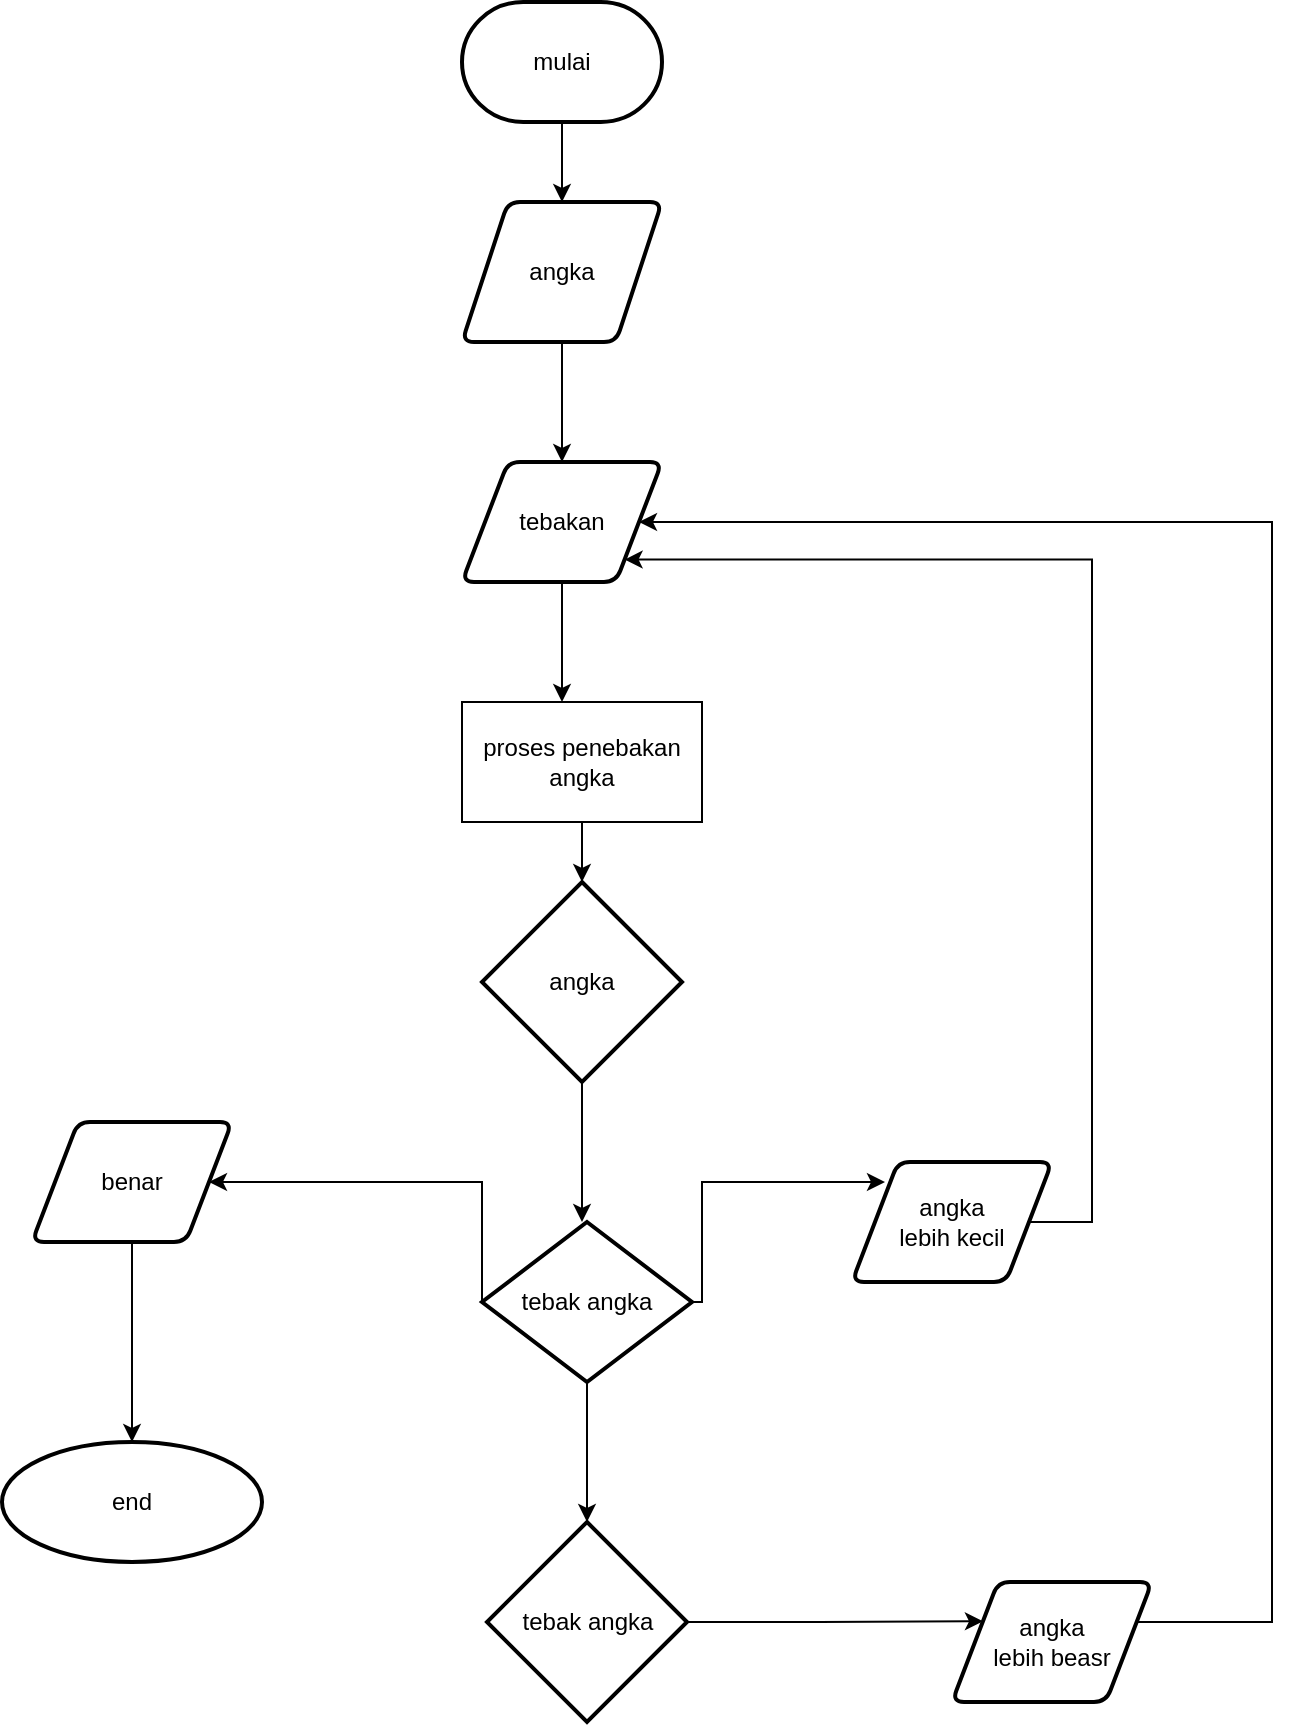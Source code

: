 <mxfile version="22.0.2" type="device">
  <diagram name="Page-1" id="c6DGYNcXeDEvjtfrQAtQ">
    <mxGraphModel dx="880" dy="425" grid="1" gridSize="10" guides="1" tooltips="1" connect="1" arrows="1" fold="1" page="1" pageScale="1" pageWidth="850" pageHeight="1100" math="0" shadow="0">
      <root>
        <mxCell id="0" />
        <mxCell id="1" parent="0" />
        <mxCell id="uxnmQPmZIg7GJF8UvDhy-25" style="edgeStyle=orthogonalEdgeStyle;rounded=0;orthogonalLoop=1;jettySize=auto;html=1;entryX=0.5;entryY=0;entryDx=0;entryDy=0;" edge="1" parent="1" source="uxnmQPmZIg7GJF8UvDhy-2" target="uxnmQPmZIg7GJF8UvDhy-6">
          <mxGeometry relative="1" as="geometry" />
        </mxCell>
        <mxCell id="uxnmQPmZIg7GJF8UvDhy-2" value="mulai" style="strokeWidth=2;html=1;shape=mxgraph.flowchart.terminator;whiteSpace=wrap;" vertex="1" parent="1">
          <mxGeometry x="365" y="110" width="100" height="60" as="geometry" />
        </mxCell>
        <mxCell id="uxnmQPmZIg7GJF8UvDhy-26" style="edgeStyle=orthogonalEdgeStyle;rounded=0;orthogonalLoop=1;jettySize=auto;html=1;entryX=0.5;entryY=0;entryDx=0;entryDy=0;" edge="1" parent="1" source="uxnmQPmZIg7GJF8UvDhy-6" target="uxnmQPmZIg7GJF8UvDhy-17">
          <mxGeometry relative="1" as="geometry" />
        </mxCell>
        <mxCell id="uxnmQPmZIg7GJF8UvDhy-6" value="angka" style="shape=parallelogram;html=1;strokeWidth=2;perimeter=parallelogramPerimeter;whiteSpace=wrap;rounded=1;arcSize=12;size=0.23;" vertex="1" parent="1">
          <mxGeometry x="365" y="210" width="100" height="70" as="geometry" />
        </mxCell>
        <mxCell id="uxnmQPmZIg7GJF8UvDhy-32" style="edgeStyle=orthogonalEdgeStyle;rounded=0;orthogonalLoop=1;jettySize=auto;html=1;exitX=0.5;exitY=1;exitDx=0;exitDy=0;exitPerimeter=0;" edge="1" parent="1" source="uxnmQPmZIg7GJF8UvDhy-11" target="uxnmQPmZIg7GJF8UvDhy-22">
          <mxGeometry relative="1" as="geometry">
            <Array as="points">
              <mxPoint x="430" y="720" />
              <mxPoint x="430" y="720" />
            </Array>
          </mxGeometry>
        </mxCell>
        <mxCell id="uxnmQPmZIg7GJF8UvDhy-11" value="angka" style="strokeWidth=2;html=1;shape=mxgraph.flowchart.decision;whiteSpace=wrap;" vertex="1" parent="1">
          <mxGeometry x="375" y="550" width="100" height="100" as="geometry" />
        </mxCell>
        <mxCell id="uxnmQPmZIg7GJF8UvDhy-27" style="edgeStyle=orthogonalEdgeStyle;rounded=0;orthogonalLoop=1;jettySize=auto;html=1;" edge="1" parent="1" source="uxnmQPmZIg7GJF8UvDhy-17" target="uxnmQPmZIg7GJF8UvDhy-18">
          <mxGeometry relative="1" as="geometry">
            <Array as="points">
              <mxPoint x="425" y="460" />
              <mxPoint x="425" y="460" />
            </Array>
          </mxGeometry>
        </mxCell>
        <mxCell id="uxnmQPmZIg7GJF8UvDhy-17" value="tebakan" style="shape=parallelogram;html=1;strokeWidth=2;perimeter=parallelogramPerimeter;whiteSpace=wrap;rounded=1;arcSize=12;size=0.23;" vertex="1" parent="1">
          <mxGeometry x="365" y="340" width="100" height="60" as="geometry" />
        </mxCell>
        <mxCell id="uxnmQPmZIg7GJF8UvDhy-41" style="edgeStyle=orthogonalEdgeStyle;rounded=0;orthogonalLoop=1;jettySize=auto;html=1;exitX=0.5;exitY=1;exitDx=0;exitDy=0;" edge="1" parent="1" source="uxnmQPmZIg7GJF8UvDhy-18">
          <mxGeometry relative="1" as="geometry">
            <mxPoint x="425" y="550" as="targetPoint" />
          </mxGeometry>
        </mxCell>
        <mxCell id="uxnmQPmZIg7GJF8UvDhy-18" value="proses penebakan angka" style="rounded=0;whiteSpace=wrap;html=1;" vertex="1" parent="1">
          <mxGeometry x="365" y="460" width="120" height="60" as="geometry" />
        </mxCell>
        <mxCell id="uxnmQPmZIg7GJF8UvDhy-19" value="benar" style="shape=parallelogram;html=1;strokeWidth=2;perimeter=parallelogramPerimeter;whiteSpace=wrap;rounded=1;arcSize=12;size=0.23;" vertex="1" parent="1">
          <mxGeometry x="150" y="670" width="100" height="60" as="geometry" />
        </mxCell>
        <mxCell id="uxnmQPmZIg7GJF8UvDhy-20" value="end" style="strokeWidth=2;html=1;shape=mxgraph.flowchart.start_1;whiteSpace=wrap;" vertex="1" parent="1">
          <mxGeometry x="135" y="830" width="130" height="60" as="geometry" />
        </mxCell>
        <mxCell id="uxnmQPmZIg7GJF8UvDhy-49" style="edgeStyle=orthogonalEdgeStyle;rounded=0;orthogonalLoop=1;jettySize=auto;html=1;entryX=0;entryY=0.25;entryDx=0;entryDy=0;" edge="1" parent="1" source="uxnmQPmZIg7GJF8UvDhy-21" target="uxnmQPmZIg7GJF8UvDhy-24">
          <mxGeometry relative="1" as="geometry" />
        </mxCell>
        <mxCell id="uxnmQPmZIg7GJF8UvDhy-21" value="tebak angka" style="strokeWidth=2;html=1;shape=mxgraph.flowchart.decision;whiteSpace=wrap;" vertex="1" parent="1">
          <mxGeometry x="377.5" y="870" width="100" height="100" as="geometry" />
        </mxCell>
        <mxCell id="uxnmQPmZIg7GJF8UvDhy-34" style="edgeStyle=orthogonalEdgeStyle;rounded=0;orthogonalLoop=1;jettySize=auto;html=1;exitX=1;exitY=0.5;exitDx=0;exitDy=0;exitPerimeter=0;" edge="1" parent="1">
          <mxGeometry relative="1" as="geometry">
            <mxPoint x="480" y="760" as="sourcePoint" />
            <mxPoint x="576.5" y="700" as="targetPoint" />
            <Array as="points">
              <mxPoint x="485" y="760" />
              <mxPoint x="485" y="700" />
            </Array>
          </mxGeometry>
        </mxCell>
        <mxCell id="uxnmQPmZIg7GJF8UvDhy-38" style="edgeStyle=orthogonalEdgeStyle;rounded=0;orthogonalLoop=1;jettySize=auto;html=1;exitX=0;exitY=0.5;exitDx=0;exitDy=0;exitPerimeter=0;" edge="1" parent="1" source="uxnmQPmZIg7GJF8UvDhy-22" target="uxnmQPmZIg7GJF8UvDhy-19">
          <mxGeometry relative="1" as="geometry">
            <Array as="points">
              <mxPoint x="375" y="700" />
            </Array>
          </mxGeometry>
        </mxCell>
        <mxCell id="uxnmQPmZIg7GJF8UvDhy-47" style="edgeStyle=orthogonalEdgeStyle;rounded=0;orthogonalLoop=1;jettySize=auto;html=1;" edge="1" parent="1" source="uxnmQPmZIg7GJF8UvDhy-22" target="uxnmQPmZIg7GJF8UvDhy-21">
          <mxGeometry relative="1" as="geometry" />
        </mxCell>
        <mxCell id="uxnmQPmZIg7GJF8UvDhy-22" value="tebak angka" style="strokeWidth=2;html=1;shape=mxgraph.flowchart.decision;whiteSpace=wrap;" vertex="1" parent="1">
          <mxGeometry x="375" y="720" width="105" height="80" as="geometry" />
        </mxCell>
        <mxCell id="uxnmQPmZIg7GJF8UvDhy-37" style="edgeStyle=orthogonalEdgeStyle;rounded=0;orthogonalLoop=1;jettySize=auto;html=1;exitX=1;exitY=0.5;exitDx=0;exitDy=0;entryX=1;entryY=1;entryDx=0;entryDy=0;" edge="1" parent="1" source="uxnmQPmZIg7GJF8UvDhy-23" target="uxnmQPmZIg7GJF8UvDhy-17">
          <mxGeometry relative="1" as="geometry">
            <Array as="points">
              <mxPoint x="680" y="720" />
              <mxPoint x="680" y="389" />
            </Array>
          </mxGeometry>
        </mxCell>
        <mxCell id="uxnmQPmZIg7GJF8UvDhy-23" value="&lt;div&gt;angka &lt;br&gt;&lt;/div&gt;&lt;div&gt;lebih kecil&lt;br&gt;&lt;/div&gt;" style="shape=parallelogram;html=1;strokeWidth=2;perimeter=parallelogramPerimeter;whiteSpace=wrap;rounded=1;arcSize=12;size=0.23;" vertex="1" parent="1">
          <mxGeometry x="560" y="690" width="100" height="60" as="geometry" />
        </mxCell>
        <mxCell id="uxnmQPmZIg7GJF8UvDhy-36" style="edgeStyle=orthogonalEdgeStyle;rounded=0;orthogonalLoop=1;jettySize=auto;html=1;exitX=1;exitY=0.5;exitDx=0;exitDy=0;entryX=1;entryY=0.5;entryDx=0;entryDy=0;" edge="1" parent="1" source="uxnmQPmZIg7GJF8UvDhy-24" target="uxnmQPmZIg7GJF8UvDhy-17">
          <mxGeometry relative="1" as="geometry">
            <Array as="points">
              <mxPoint x="699" y="920" />
              <mxPoint x="770" y="920" />
              <mxPoint x="770" y="370" />
            </Array>
          </mxGeometry>
        </mxCell>
        <mxCell id="uxnmQPmZIg7GJF8UvDhy-24" value="&lt;div&gt;angka&lt;/div&gt;&lt;div&gt;lebih beasr&lt;br&gt;&lt;/div&gt;" style="shape=parallelogram;html=1;strokeWidth=2;perimeter=parallelogramPerimeter;whiteSpace=wrap;rounded=1;arcSize=12;size=0.23;" vertex="1" parent="1">
          <mxGeometry x="610" y="900" width="100" height="60" as="geometry" />
        </mxCell>
        <mxCell id="uxnmQPmZIg7GJF8UvDhy-50" style="edgeStyle=orthogonalEdgeStyle;rounded=0;orthogonalLoop=1;jettySize=auto;html=1;exitX=0.5;exitY=1;exitDx=0;exitDy=0;entryX=0.5;entryY=0;entryDx=0;entryDy=0;entryPerimeter=0;" edge="1" parent="1" source="uxnmQPmZIg7GJF8UvDhy-19" target="uxnmQPmZIg7GJF8UvDhy-20">
          <mxGeometry relative="1" as="geometry" />
        </mxCell>
      </root>
    </mxGraphModel>
  </diagram>
</mxfile>
